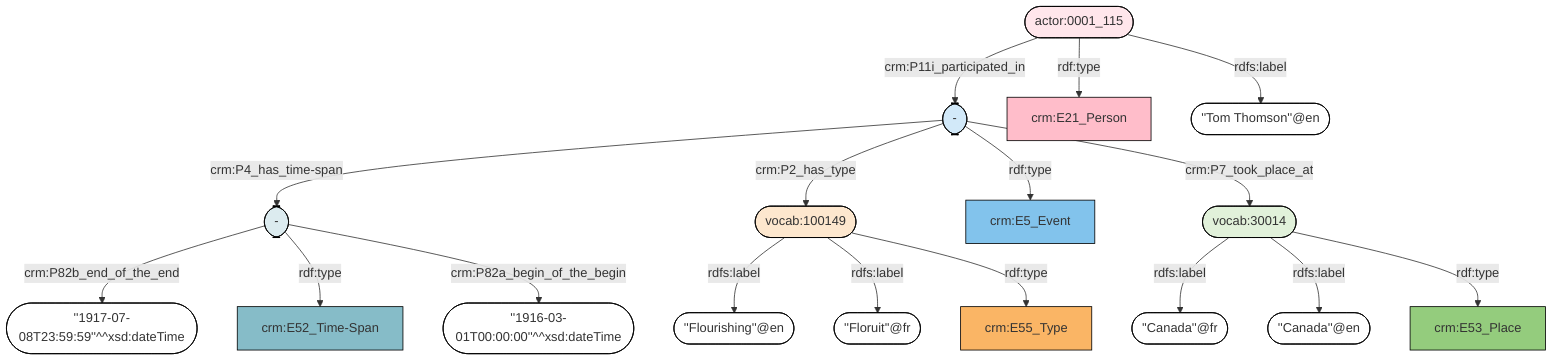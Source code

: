 flowchart TD
classDef Literal fill:#ffffff,stroke:#000000;
classDef Literal_URI fill:,stroke:;
classDef E1_CRM_Entity fill:#ffffff,stroke:#000000;
classDef E1_CRM_Entity_URI fill:#ffffff,stroke:#000000;
classDef E2_Temporal_Entity fill:#82c3ec,stroke:#000000;
classDef E2_Temporal_Entity_URI fill:#d2e9f9,stroke:#000000;
classDef E55_Type fill:#fab565,stroke:#000000;
classDef E55_Type_URI fill:#fde7ce,stroke:#000000;
classDef E52_Time-Span fill:#86bcc8,stroke:#000000;
classDef E52_Time-Span_URI fill:#dcebef,stroke:#000000;
classDef E41_Appellation fill:#fef3ba,stroke:#000000;
classDef E41_Appellation_URI fill:#fffae6,stroke:#000000;
classDef E53_Place fill:#94cc7d,stroke:#000000;
classDef E53_Place_URI fill:#e1f1da,stroke:#000000;
classDef E77_Persistent_Item fill:#ffffff,stroke:#000000;
classDef E77_Persistent_Item_URI fill:#ffffff,stroke:#000000;
classDef E28_Conceptual_Object fill:#fddc34,stroke:#000000;
classDef E28_Conceptual_Object_URI fill:#fef6cd,stroke:#000000;
classDef E18_Physical_Thing fill:#e1ba9c,stroke:#000000;
classDef E18_Physical_Thing_URI fill:#f3e5d8,stroke:#000000;
classDef E39_Actor fill:#ffbdca,stroke:#000000;
classDef E39_Actor_URI fill:#ffe6eb,stroke:#000000;
classDef PC0_Typed_CRM_Property fill:#cc80ff,stroke:#000000;
classDef PC0_Typed_CRM_Property_URI fill:#ebccff,stroke:#000000;
classDef Multi fill:#cccccc,stroke:#000000;
classDef Multi_URI fill:#cccccc,stroke:#000000;
0(["-"]) -->|crm:P82b_end_of_the_end| 1(["''1917-07-08T23:59:59''^^xsd:dateTime"]):::Literal
2(["vocab:30014"]) -->|rdfs:label| 3(["''Canada''@fr"]):::Literal
4(["-"]):::E2_Temporal_Entity_URI -->|rdf:type| 5["crm:E5_Event"]:::E2_Temporal_Entity
4(["-"]) -->|crm:P4_has_time-span| 0(["-"])
0(["-"]):::E52_Time-Span_URI -->|rdf:type| 6["crm:E52_Time-Span"]:::E52_Time-Span
4(["-"]) -->|crm:P2_has_type| 7(["vocab:100149"])
2(["vocab:30014"]) -->|rdfs:label| 8(["''Canada''@en"]):::Literal
9(["actor:0001_115"]) -->|crm:P11i_participated_in| 4(["-"])
0(["-"]) -->|crm:P82a_begin_of_the_begin| 10(["''1916-03-01T00:00:00''^^xsd:dateTime"]):::Literal
7(["vocab:100149"]) -->|rdfs:label| 11(["''Flourishing''@en"]):::Literal
7(["vocab:100149"]) -->|rdfs:label| 12(["''Floruit''@fr"]):::Literal
7(["vocab:100149"]):::E55_Type_URI -->|rdf:type| 13["crm:E55_Type"]:::E55_Type
9(["actor:0001_115"]):::E39_Actor_URI -->|rdf:type| 14["crm:E21_Person"]:::E39_Actor
2(["vocab:30014"]):::E53_Place_URI -->|rdf:type| 15["crm:E53_Place"]:::E53_Place
9(["actor:0001_115"]) -->|rdfs:label| 16(["''Tom Thomson''@en"]):::Literal
4(["-"]) -->|crm:P7_took_place_at| 2(["vocab:30014"])